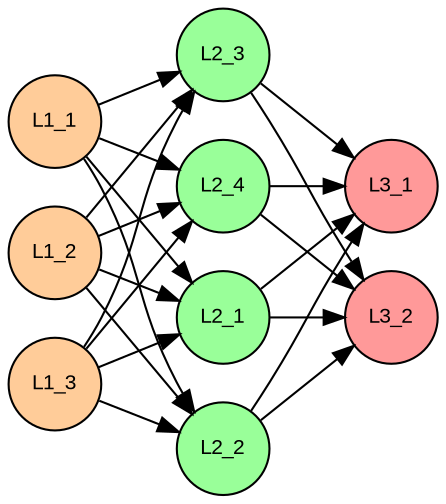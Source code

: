 digraph G {
    rankdir=LR;  // 从左到右布局
    node [shape=circle, style=filled, fillcolor="#99CCFF", fontname="Arial", fontsize=10];  // 设置节点样式

    // 定义层
    subgraph cluster_0 {
        label="Layer 1";
        node [fillcolor="#FFCC99"];
        L1_1; L1_2; L1_3;
    }

    subgraph cluster_1 {
        label="Layer 2";
        node [fillcolor="#99FF99"];
        L2_1; L2_2; L2_3; L2_4;
    }

    subgraph cluster_2 {
        label="Layer 3";
        node [fillcolor="#FF9999"];
        L3_1; L3_2;
    }

    // 定义连接
    L1_1 -> L2_1; L1_1 -> L2_2; L1_1 -> L2_3; L1_1 -> L2_4;
    L1_2 -> L2_1; L1_2 -> L2_2; L1_2 -> L2_3; L1_2 -> L2_4;
    L1_3 -> L2_1; L1_3 -> L2_2; L1_3 -> L2_3; L1_3 -> L2_4;

    L2_1 -> L3_1; L2_1 -> L3_2;
    L2_2 -> L3_1; L2_2 -> L3_2;
    L2_3 -> L3_1; L2_3 -> L3_2;
    L2_4 -> L3_1; L2_4 -> L3_2;

    // 对齐节点
    { rank=same; L1_1; L1_2; L1_3; }
    { rank=same; L2_1; L2_2; L2_3; L2_4; }
    { rank=same; L3_1; L3_2; }
}